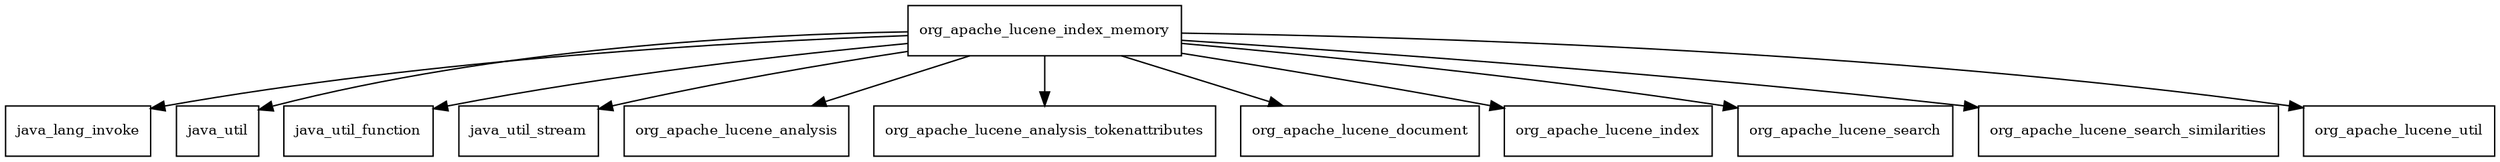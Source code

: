 digraph lucene_memory_8_1_1_package_dependencies {
  node [shape = box, fontsize=10.0];
  org_apache_lucene_index_memory -> java_lang_invoke;
  org_apache_lucene_index_memory -> java_util;
  org_apache_lucene_index_memory -> java_util_function;
  org_apache_lucene_index_memory -> java_util_stream;
  org_apache_lucene_index_memory -> org_apache_lucene_analysis;
  org_apache_lucene_index_memory -> org_apache_lucene_analysis_tokenattributes;
  org_apache_lucene_index_memory -> org_apache_lucene_document;
  org_apache_lucene_index_memory -> org_apache_lucene_index;
  org_apache_lucene_index_memory -> org_apache_lucene_search;
  org_apache_lucene_index_memory -> org_apache_lucene_search_similarities;
  org_apache_lucene_index_memory -> org_apache_lucene_util;
}
